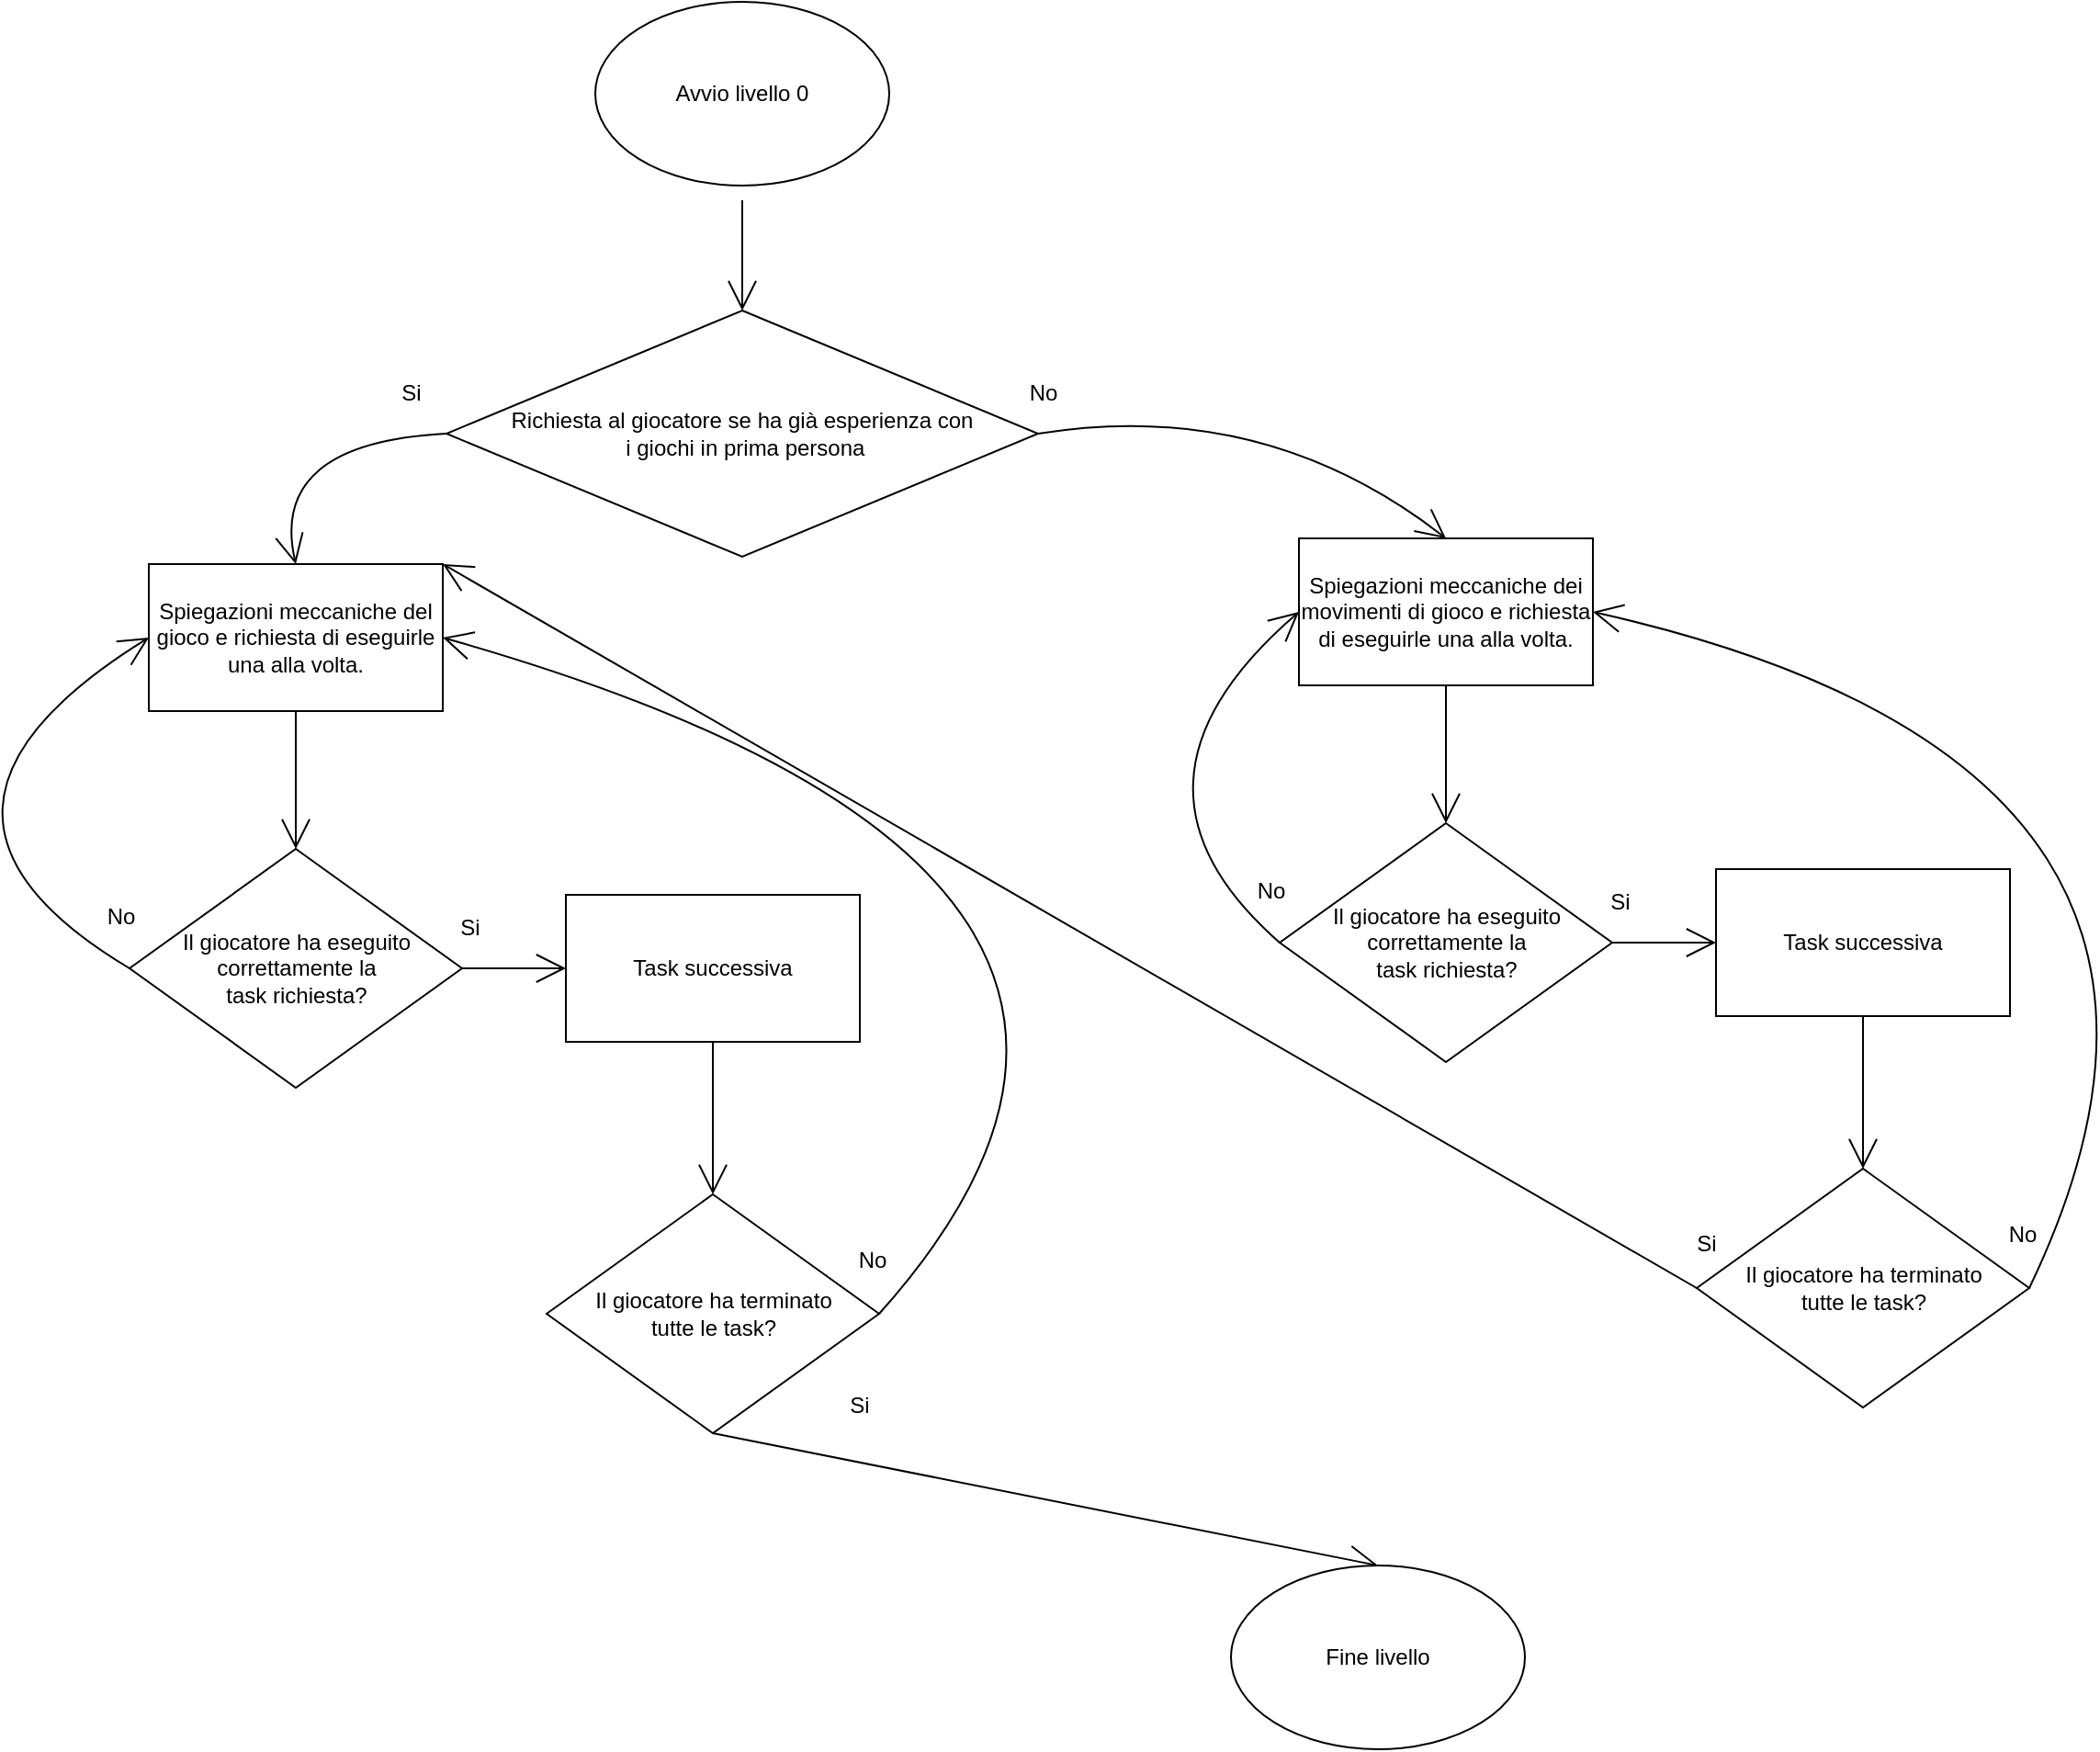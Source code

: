 <mxfile version="17.5.1" type="device"><diagram id="NWWPmYmxUIyY0qUSjtRS" name="Page-1"><mxGraphModel dx="860" dy="1092" grid="0" gridSize="10" guides="1" tooltips="1" connect="1" arrows="1" fold="1" page="0" pageScale="1" pageWidth="827" pageHeight="1169" math="0" shadow="0"><root><mxCell id="0"/><mxCell id="1" parent="0"/><mxCell id="93zQR50MocHav7xVQxxG-4" value="" style="edgeStyle=none;curved=1;rounded=0;orthogonalLoop=1;jettySize=auto;html=1;endArrow=open;startSize=14;endSize=14;sourcePerimeterSpacing=8;targetPerimeterSpacing=8;entryX=0.5;entryY=0;entryDx=0;entryDy=0;" parent="1" source="93zQR50MocHav7xVQxxG-3" target="qMOc94WAQccJYfBzVjtq-1" edge="1"><mxGeometry relative="1" as="geometry"><mxPoint x="212" y="150" as="targetPoint"/></mxGeometry></mxCell><mxCell id="93zQR50MocHav7xVQxxG-3" value="Avvio livello 0" style="ellipse;whiteSpace=wrap;html=1;hachureGap=4;" parent="1" vertex="1"><mxGeometry x="132" y="-11" width="160" height="100" as="geometry"/></mxCell><mxCell id="qMOc94WAQccJYfBzVjtq-1" value="&lt;font style=&quot;font-size: 12px;&quot;&gt;Richiesta al giocatore se ha già esperienza con&lt;br&gt;&amp;nbsp;i giochi in prima persona&lt;/font&gt;" style="rhombus;whiteSpace=wrap;html=1;hachureGap=4;" parent="1" vertex="1"><mxGeometry x="51" y="157" width="322" height="134" as="geometry"/></mxCell><mxCell id="qMOc94WAQccJYfBzVjtq-2" value="Spiegazioni meccaniche del gioco e richiesta di eseguirle una alla volta." style="rounded=0;whiteSpace=wrap;html=1;hachureGap=4;fontSize=12;" parent="1" vertex="1"><mxGeometry x="-111" y="295" width="160" height="80" as="geometry"/></mxCell><mxCell id="qMOc94WAQccJYfBzVjtq-4" value="" style="edgeStyle=none;orthogonalLoop=1;jettySize=auto;html=1;rounded=0;fontSize=12;endArrow=open;startSize=14;endSize=14;sourcePerimeterSpacing=8;targetPerimeterSpacing=8;curved=1;exitX=0;exitY=0.5;exitDx=0;exitDy=0;entryX=0.5;entryY=0;entryDx=0;entryDy=0;" parent="1" source="qMOc94WAQccJYfBzVjtq-1" target="qMOc94WAQccJYfBzVjtq-2" edge="1"><mxGeometry width="120" relative="1" as="geometry"><mxPoint x="264" y="143" as="sourcePoint"/><mxPoint x="384" y="143" as="targetPoint"/><Array as="points"><mxPoint x="-46" y="229"/></Array></mxGeometry></mxCell><mxCell id="qMOc94WAQccJYfBzVjtq-5" value="" style="edgeStyle=none;orthogonalLoop=1;jettySize=auto;html=1;rounded=0;fontSize=12;endArrow=open;startSize=14;endSize=14;sourcePerimeterSpacing=8;targetPerimeterSpacing=8;curved=1;exitX=1;exitY=0.5;exitDx=0;exitDy=0;entryX=0.5;entryY=0;entryDx=0;entryDy=0;" parent="1" source="qMOc94WAQccJYfBzVjtq-1" target="qMOc94WAQccJYfBzVjtq-21" edge="1"><mxGeometry width="120" relative="1" as="geometry"><mxPoint x="451" y="143" as="sourcePoint"/><mxPoint x="476" y="314" as="targetPoint"/><Array as="points"><mxPoint x="496" y="204"/></Array></mxGeometry></mxCell><mxCell id="qMOc94WAQccJYfBzVjtq-6" value="Si" style="text;strokeColor=none;fillColor=none;html=1;align=center;verticalAlign=middle;whiteSpace=wrap;rounded=0;hachureGap=4;fontSize=12;" parent="1" vertex="1"><mxGeometry x="2" y="187" width="60" height="30" as="geometry"/></mxCell><mxCell id="qMOc94WAQccJYfBzVjtq-7" value="No" style="text;strokeColor=none;fillColor=none;html=1;align=center;verticalAlign=middle;whiteSpace=wrap;rounded=0;hachureGap=4;fontSize=12;" parent="1" vertex="1"><mxGeometry x="346" y="187" width="60" height="30" as="geometry"/></mxCell><mxCell id="qMOc94WAQccJYfBzVjtq-8" value="Il giocatore ha eseguito correttamente la &lt;br&gt;task richiesta?" style="rhombus;whiteSpace=wrap;html=1;hachureGap=4;fontSize=12;" parent="1" vertex="1"><mxGeometry x="-121.5" y="450" width="181" height="130" as="geometry"/></mxCell><mxCell id="qMOc94WAQccJYfBzVjtq-9" value="" style="edgeStyle=none;orthogonalLoop=1;jettySize=auto;html=1;rounded=0;fontSize=12;endArrow=open;startSize=14;endSize=14;sourcePerimeterSpacing=8;targetPerimeterSpacing=8;curved=1;exitX=0.5;exitY=1;exitDx=0;exitDy=0;entryX=0.5;entryY=0;entryDx=0;entryDy=0;" parent="1" source="qMOc94WAQccJYfBzVjtq-2" target="qMOc94WAQccJYfBzVjtq-8" edge="1"><mxGeometry width="120" relative="1" as="geometry"><mxPoint x="126" y="218" as="sourcePoint"/><mxPoint x="246" y="218" as="targetPoint"/><Array as="points"/></mxGeometry></mxCell><mxCell id="qMOc94WAQccJYfBzVjtq-10" value="" style="edgeStyle=none;orthogonalLoop=1;jettySize=auto;html=1;rounded=0;fontSize=12;endArrow=open;startSize=14;endSize=14;sourcePerimeterSpacing=8;targetPerimeterSpacing=8;curved=1;exitX=1;exitY=0.5;exitDx=0;exitDy=0;entryX=0;entryY=0.5;entryDx=0;entryDy=0;" parent="1" source="qMOc94WAQccJYfBzVjtq-8" target="qMOc94WAQccJYfBzVjtq-14" edge="1"><mxGeometry width="120" relative="1" as="geometry"><mxPoint x="126" y="218" as="sourcePoint"/><mxPoint x="160" y="515" as="targetPoint"/><Array as="points"/></mxGeometry></mxCell><mxCell id="qMOc94WAQccJYfBzVjtq-11" value="Si" style="text;strokeColor=none;fillColor=none;html=1;align=center;verticalAlign=middle;whiteSpace=wrap;rounded=0;hachureGap=4;fontSize=12;" parent="1" vertex="1"><mxGeometry x="34" y="478" width="60" height="30" as="geometry"/></mxCell><mxCell id="qMOc94WAQccJYfBzVjtq-12" value="" style="edgeStyle=none;orthogonalLoop=1;jettySize=auto;html=1;rounded=0;fontSize=12;endArrow=open;startSize=14;endSize=14;sourcePerimeterSpacing=8;targetPerimeterSpacing=8;curved=1;exitX=0;exitY=0.5;exitDx=0;exitDy=0;entryX=0;entryY=0.5;entryDx=0;entryDy=0;" parent="1" source="qMOc94WAQccJYfBzVjtq-8" target="qMOc94WAQccJYfBzVjtq-2" edge="1"><mxGeometry width="120" relative="1" as="geometry"><mxPoint x="126" y="343" as="sourcePoint"/><mxPoint x="246" y="343" as="targetPoint"/><Array as="points"><mxPoint x="-264" y="430"/></Array></mxGeometry></mxCell><mxCell id="qMOc94WAQccJYfBzVjtq-13" value="No" style="text;strokeColor=none;fillColor=none;html=1;align=center;verticalAlign=middle;whiteSpace=wrap;rounded=0;hachureGap=4;fontSize=12;" parent="1" vertex="1"><mxGeometry x="-156" y="472" width="60" height="30" as="geometry"/></mxCell><mxCell id="qMOc94WAQccJYfBzVjtq-14" value="Task successiva" style="rounded=0;whiteSpace=wrap;html=1;hachureGap=4;fontSize=12;" parent="1" vertex="1"><mxGeometry x="116" y="475" width="160" height="80" as="geometry"/></mxCell><mxCell id="qMOc94WAQccJYfBzVjtq-15" value="Il giocatore ha terminato&lt;br&gt;tutte le task?" style="rhombus;whiteSpace=wrap;html=1;hachureGap=4;fontSize=12;" parent="1" vertex="1"><mxGeometry x="105.5" y="638" width="181" height="130" as="geometry"/></mxCell><mxCell id="qMOc94WAQccJYfBzVjtq-16" value="" style="edgeStyle=none;orthogonalLoop=1;jettySize=auto;html=1;rounded=0;fontSize=12;endArrow=open;startSize=14;endSize=14;sourcePerimeterSpacing=8;targetPerimeterSpacing=8;curved=1;exitX=0.5;exitY=1;exitDx=0;exitDy=0;entryX=0.5;entryY=0;entryDx=0;entryDy=0;" parent="1" source="qMOc94WAQccJYfBzVjtq-14" target="qMOc94WAQccJYfBzVjtq-15" edge="1"><mxGeometry width="120" relative="1" as="geometry"><mxPoint x="264" y="343" as="sourcePoint"/><mxPoint x="384" y="343" as="targetPoint"/><Array as="points"/></mxGeometry></mxCell><mxCell id="qMOc94WAQccJYfBzVjtq-17" value="" style="edgeStyle=none;orthogonalLoop=1;jettySize=auto;html=1;rounded=0;fontSize=12;endArrow=open;startSize=14;endSize=14;sourcePerimeterSpacing=8;targetPerimeterSpacing=8;curved=1;exitX=0.5;exitY=1;exitDx=0;exitDy=0;entryX=0.5;entryY=0;entryDx=0;entryDy=0;" parent="1" source="qMOc94WAQccJYfBzVjtq-15" target="qMOc94WAQccJYfBzVjtq-20" edge="1"><mxGeometry width="120" relative="1" as="geometry"><mxPoint x="264" y="724" as="sourcePoint"/><mxPoint x="243" y="878" as="targetPoint"/><Array as="points"/></mxGeometry></mxCell><mxCell id="qMOc94WAQccJYfBzVjtq-18" value="" style="edgeStyle=none;orthogonalLoop=1;jettySize=auto;html=1;rounded=0;fontSize=12;endArrow=open;startSize=14;endSize=14;sourcePerimeterSpacing=8;targetPerimeterSpacing=8;curved=1;exitX=1;exitY=0.5;exitDx=0;exitDy=0;entryX=1;entryY=0.5;entryDx=0;entryDy=0;" parent="1" source="qMOc94WAQccJYfBzVjtq-15" target="qMOc94WAQccJYfBzVjtq-2" edge="1"><mxGeometry width="120" relative="1" as="geometry"><mxPoint x="264" y="724" as="sourcePoint"/><mxPoint x="384" y="724" as="targetPoint"/><Array as="points"><mxPoint x="501" y="463"/></Array></mxGeometry></mxCell><mxCell id="qMOc94WAQccJYfBzVjtq-19" value="No" style="text;strokeColor=none;fillColor=none;html=1;align=center;verticalAlign=middle;whiteSpace=wrap;rounded=0;hachureGap=4;fontSize=12;" parent="1" vertex="1"><mxGeometry x="253" y="659" width="60" height="30" as="geometry"/></mxCell><mxCell id="qMOc94WAQccJYfBzVjtq-20" value="Fine livello" style="ellipse;whiteSpace=wrap;html=1;hachureGap=4;fontSize=12;" parent="1" vertex="1"><mxGeometry x="478" y="840" width="160" height="100" as="geometry"/></mxCell><mxCell id="qMOc94WAQccJYfBzVjtq-21" value="Spiegazioni meccaniche dei movimenti di gioco e richiesta di eseguirle una alla volta." style="rounded=0;whiteSpace=wrap;html=1;hachureGap=4;fontSize=12;" parent="1" vertex="1"><mxGeometry x="515" y="281" width="160" height="80" as="geometry"/></mxCell><mxCell id="qMOc94WAQccJYfBzVjtq-22" value="Il giocatore ha eseguito correttamente la &lt;br&gt;task richiesta?" style="rhombus;whiteSpace=wrap;html=1;hachureGap=4;fontSize=12;" parent="1" vertex="1"><mxGeometry x="504.5" y="436" width="181" height="130" as="geometry"/></mxCell><mxCell id="qMOc94WAQccJYfBzVjtq-23" value="" style="edgeStyle=none;orthogonalLoop=1;jettySize=auto;html=1;rounded=0;fontSize=12;endArrow=open;startSize=14;endSize=14;sourcePerimeterSpacing=8;targetPerimeterSpacing=8;curved=1;exitX=0.5;exitY=1;exitDx=0;exitDy=0;entryX=0.5;entryY=0;entryDx=0;entryDy=0;" parent="1" source="qMOc94WAQccJYfBzVjtq-21" target="qMOc94WAQccJYfBzVjtq-22" edge="1"><mxGeometry width="120" relative="1" as="geometry"><mxPoint x="752" y="204" as="sourcePoint"/><mxPoint x="872" y="204" as="targetPoint"/><Array as="points"/></mxGeometry></mxCell><mxCell id="qMOc94WAQccJYfBzVjtq-24" value="" style="edgeStyle=none;orthogonalLoop=1;jettySize=auto;html=1;rounded=0;fontSize=12;endArrow=open;startSize=14;endSize=14;sourcePerimeterSpacing=8;targetPerimeterSpacing=8;curved=1;exitX=1;exitY=0.5;exitDx=0;exitDy=0;entryX=0;entryY=0.5;entryDx=0;entryDy=0;" parent="1" source="qMOc94WAQccJYfBzVjtq-22" target="qMOc94WAQccJYfBzVjtq-27" edge="1"><mxGeometry width="120" relative="1" as="geometry"><mxPoint x="752" y="204" as="sourcePoint"/><mxPoint x="786" y="501" as="targetPoint"/><Array as="points"/></mxGeometry></mxCell><mxCell id="qMOc94WAQccJYfBzVjtq-25" value="Si" style="text;strokeColor=none;fillColor=none;html=1;align=center;verticalAlign=middle;whiteSpace=wrap;rounded=0;hachureGap=4;fontSize=12;" parent="1" vertex="1"><mxGeometry x="660" y="464" width="60" height="30" as="geometry"/></mxCell><mxCell id="qMOc94WAQccJYfBzVjtq-26" value="No" style="text;strokeColor=none;fillColor=none;html=1;align=center;verticalAlign=middle;whiteSpace=wrap;rounded=0;hachureGap=4;fontSize=12;" parent="1" vertex="1"><mxGeometry x="470" y="458" width="60" height="30" as="geometry"/></mxCell><mxCell id="qMOc94WAQccJYfBzVjtq-27" value="Task successiva" style="rounded=0;whiteSpace=wrap;html=1;hachureGap=4;fontSize=12;" parent="1" vertex="1"><mxGeometry x="742" y="461" width="160" height="80" as="geometry"/></mxCell><mxCell id="qMOc94WAQccJYfBzVjtq-28" value="Il giocatore ha terminato&lt;br&gt;tutte le task?" style="rhombus;whiteSpace=wrap;html=1;hachureGap=4;fontSize=12;" parent="1" vertex="1"><mxGeometry x="731.5" y="624" width="181" height="130" as="geometry"/></mxCell><mxCell id="qMOc94WAQccJYfBzVjtq-29" value="" style="edgeStyle=none;orthogonalLoop=1;jettySize=auto;html=1;rounded=0;fontSize=12;endArrow=open;startSize=14;endSize=14;sourcePerimeterSpacing=8;targetPerimeterSpacing=8;curved=1;exitX=0.5;exitY=1;exitDx=0;exitDy=0;entryX=0.5;entryY=0;entryDx=0;entryDy=0;" parent="1" source="qMOc94WAQccJYfBzVjtq-27" target="qMOc94WAQccJYfBzVjtq-28" edge="1"><mxGeometry width="120" relative="1" as="geometry"><mxPoint x="890" y="329" as="sourcePoint"/><mxPoint x="1010" y="329" as="targetPoint"/><Array as="points"/></mxGeometry></mxCell><mxCell id="qMOc94WAQccJYfBzVjtq-30" value="No" style="text;strokeColor=none;fillColor=none;html=1;align=center;verticalAlign=middle;whiteSpace=wrap;rounded=0;hachureGap=4;fontSize=12;" parent="1" vertex="1"><mxGeometry x="879" y="645" width="60" height="30" as="geometry"/></mxCell><mxCell id="qMOc94WAQccJYfBzVjtq-31" value="" style="edgeStyle=none;orthogonalLoop=1;jettySize=auto;html=1;rounded=0;fontSize=12;endArrow=open;startSize=14;endSize=14;sourcePerimeterSpacing=8;targetPerimeterSpacing=8;curved=1;exitX=1;exitY=0.5;exitDx=0;exitDy=0;entryX=1;entryY=0.5;entryDx=0;entryDy=0;" parent="1" source="qMOc94WAQccJYfBzVjtq-28" target="qMOc94WAQccJYfBzVjtq-21" edge="1"><mxGeometry width="120" relative="1" as="geometry"><mxPoint x="616" y="501" as="sourcePoint"/><mxPoint x="736" y="501" as="targetPoint"/><Array as="points"><mxPoint x="1049" y="405"/></Array></mxGeometry></mxCell><mxCell id="qMOc94WAQccJYfBzVjtq-32" value="" style="edgeStyle=none;orthogonalLoop=1;jettySize=auto;html=1;rounded=0;fontSize=12;endArrow=open;startSize=14;endSize=14;sourcePerimeterSpacing=8;targetPerimeterSpacing=8;curved=1;exitX=0;exitY=0.5;exitDx=0;exitDy=0;entryX=0;entryY=0.5;entryDx=0;entryDy=0;" parent="1" source="qMOc94WAQccJYfBzVjtq-22" target="qMOc94WAQccJYfBzVjtq-21" edge="1"><mxGeometry width="120" relative="1" as="geometry"><mxPoint x="616" y="501" as="sourcePoint"/><mxPoint x="736" y="501" as="targetPoint"/><Array as="points"><mxPoint x="406" y="415"/></Array></mxGeometry></mxCell><mxCell id="qMOc94WAQccJYfBzVjtq-33" value="Si" style="text;strokeColor=none;fillColor=none;html=1;align=center;verticalAlign=middle;whiteSpace=wrap;rounded=0;hachureGap=4;fontSize=12;" parent="1" vertex="1"><mxGeometry x="246" y="738" width="60" height="30" as="geometry"/></mxCell><mxCell id="qMOc94WAQccJYfBzVjtq-34" value="Si" style="text;strokeColor=none;fillColor=none;html=1;align=center;verticalAlign=middle;whiteSpace=wrap;rounded=0;hachureGap=4;fontSize=12;" parent="1" vertex="1"><mxGeometry x="707" y="650" width="60" height="30" as="geometry"/></mxCell><mxCell id="qMOc94WAQccJYfBzVjtq-35" value="" style="edgeStyle=none;orthogonalLoop=1;jettySize=auto;html=1;rounded=0;fontSize=12;endArrow=open;startSize=14;endSize=14;sourcePerimeterSpacing=8;targetPerimeterSpacing=8;curved=1;exitX=0;exitY=0.5;exitDx=0;exitDy=0;entryX=1;entryY=0;entryDx=0;entryDy=0;" parent="1" source="qMOc94WAQccJYfBzVjtq-28" target="qMOc94WAQccJYfBzVjtq-2" edge="1"><mxGeometry width="120" relative="1" as="geometry"><mxPoint x="523" y="626" as="sourcePoint"/><mxPoint x="643" y="626" as="targetPoint"/><Array as="points"/></mxGeometry></mxCell></root></mxGraphModel></diagram></mxfile>